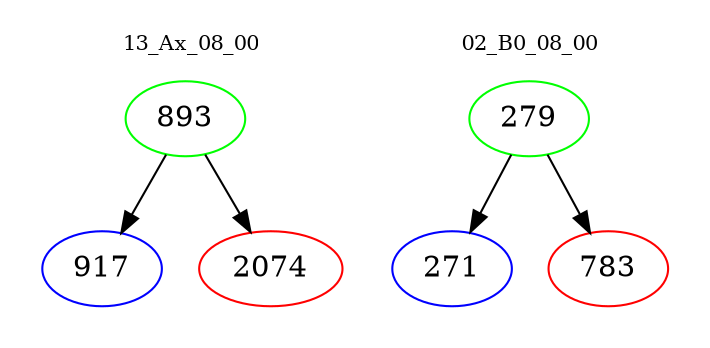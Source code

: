 digraph{
subgraph cluster_0 {
color = white
label = "13_Ax_08_00";
fontsize=10;
T0_893 [label="893", color="green"]
T0_893 -> T0_917 [color="black"]
T0_917 [label="917", color="blue"]
T0_893 -> T0_2074 [color="black"]
T0_2074 [label="2074", color="red"]
}
subgraph cluster_1 {
color = white
label = "02_B0_08_00";
fontsize=10;
T1_279 [label="279", color="green"]
T1_279 -> T1_271 [color="black"]
T1_271 [label="271", color="blue"]
T1_279 -> T1_783 [color="black"]
T1_783 [label="783", color="red"]
}
}
